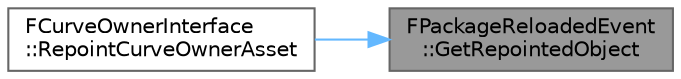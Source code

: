 digraph "FPackageReloadedEvent::GetRepointedObject"
{
 // INTERACTIVE_SVG=YES
 // LATEX_PDF_SIZE
  bgcolor="transparent";
  edge [fontname=Helvetica,fontsize=10,labelfontname=Helvetica,labelfontsize=10];
  node [fontname=Helvetica,fontsize=10,shape=box,height=0.2,width=0.4];
  rankdir="RL";
  Node1 [id="Node000001",label="FPackageReloadedEvent\l::GetRepointedObject",height=0.2,width=0.4,color="gray40", fillcolor="grey60", style="filled", fontcolor="black",tooltip="Given an object pointer, check to see if it needs to be repointed to an object in the new package,..."];
  Node1 -> Node2 [id="edge1_Node000001_Node000002",dir="back",color="steelblue1",style="solid",tooltip=" "];
  Node2 [id="Node000002",label="FCurveOwnerInterface\l::RepointCurveOwnerAsset",height=0.2,width=0.4,color="grey40", fillcolor="white", style="filled",URL="$d6/d72/classFCurveOwnerInterface.html#a7e7ccd8f6064f43d675411bba0168d8d",tooltip="Default implementation of RepointCurveOwner that can be used with UObject based types that inherit FC..."];
}
